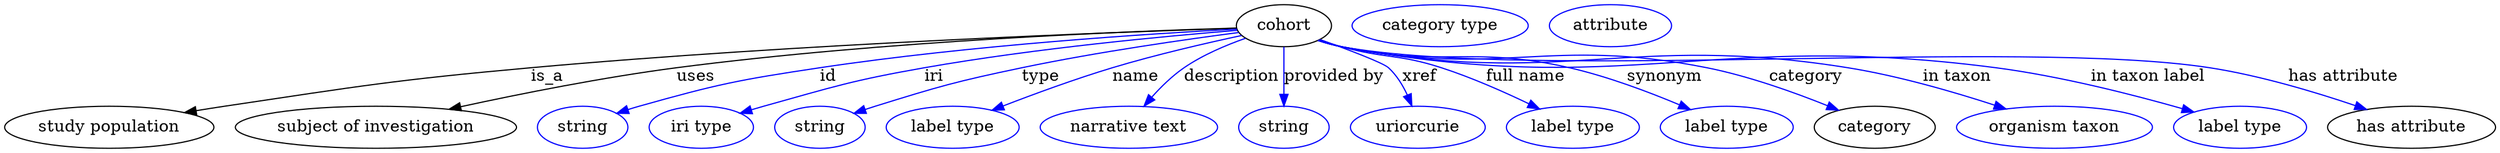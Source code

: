 digraph {
	graph [bb="0,0,2120.5,123"];
	node [label="\N"];
	cohort	[height=0.5,
		label=cohort,
		pos="1089,105",
		width=1.1193];
	"study population"	[height=0.5,
		pos="89.042,18",
		width=2.4734];
	cohort -> "study population"	[label=is_a,
		lp="463.04,61.5",
		pos="e,153.02,30.539 1048.9,102.79 947.96,99.535 675.41,89.42 449.04,69 332.15,58.456 303.11,53.368 187.04,36 179.21,34.828 171.04,33.531 \
162.9,32.19"];
	"subject of investigation"	[height=0.5,
		pos="316.04,18",
		width=3.3219];
	cohort -> "subject of investigation"	[label=uses,
		lp="589.54,61.5",
		pos="e,378.53,33.419 1048.7,102.97 961.59,100.38 749.33,92.036 573.04,69 510.29,60.8 439.79,46.732 388.52,35.603"];
	id	[color=blue,
		height=0.5,
		label=string,
		pos="492.04,18",
		width=1.0652];
	cohort -> id	[color=blue,
		label=id,
		lp="702.04,61.5",
		pos="e,521.04,29.954 1049.1,102.06 977.79,98.227 823.73,88.342 695.04,69 625.39,58.531 607.83,55.131 540.04,36 536.94,35.124 533.74,34.151 \
530.54,33.129",
		style=solid];
	iri	[color=blue,
		height=0.5,
		label="iri type",
		pos="593.04,18",
		width=1.2277];
	cohort -> iri	[color=blue,
		label=iri,
		lp="791.04,61.5",
		pos="e,626.35,29.87 1049.7,101.07 991.22,96.366 878.07,85.896 783.04,69 721.8,58.112 706.96,52.681 647.04,36 643.47,35.006 639.78,33.935 \
636.08,32.833",
		style=solid];
	type	[color=blue,
		height=0.5,
		label=string,
		pos="694.04,18",
		width=1.0652];
	cohort -> type	[color=blue,
		label=type,
		lp="882.04,61.5",
		pos="e,722.99,29.926 1050.5,99.178 1005.9,93.307 930.28,82.484 866.04,69 809.81,57.197 795.89,53.122 741.04,36 738.29,35.139 735.45,34.215 \
732.61,33.259",
		style=solid];
	name	[color=blue,
		height=0.5,
		label="label type",
		pos="807.04,18",
		width=1.5707];
	cohort -> name	[color=blue,
		label=name,
		lp="963.04,61.5",
		pos="e,840.48,32.541 1053.3,96.662 1023.6,90.258 980.22,80.247 943.04,69 911.41,59.43 876.43,46.515 849.87,36.209",
		style=solid];
	description	[color=blue,
		height=0.5,
		label="narrative text",
		pos="957.04,18",
		width=2.0943];
	cohort -> description	[color=blue,
		label=description,
		lp="1044.5,61.5",
		pos="e,969.94,36.071 1056.3,94.208 1039.8,88.377 1019.9,79.959 1004,69 993.98,62.064 984.43,52.657 976.61,43.873",
		style=solid];
	"provided by"	[color=blue,
		height=0.5,
		label=string,
		pos="1089,18",
		width=1.0652];
	cohort -> "provided by"	[color=blue,
		label="provided by",
		lp="1131.5,61.5",
		pos="e,1089,36.175 1089,86.799 1089,75.163 1089,59.548 1089,46.237",
		style=solid];
	xref	[color=blue,
		height=0.5,
		label=uriorcurie,
		pos="1203,18",
		width=1.5887];
	cohort -> xref	[color=blue,
		label=xref,
		lp="1204.5,61.5",
		pos="e,1198,36.263 1119.8,93.129 1143.7,84.496 1173.4,73.202 1178,69 1184.9,62.691 1190.2,54.052 1194,45.729",
		style=solid];
	"full name"	[color=blue,
		height=0.5,
		label="label type",
		pos="1335,18",
		width=1.5707];
	cohort -> "full name"	[color=blue,
		label="full name",
		lp="1294.5,61.5",
		pos="e,1306.7,33.665 1119.2,92.882 1125.4,90.784 1131.9,88.713 1138,87 1175.2,76.651 1186.3,80.937 1223,69 1248.6,60.685 1276.2,48.404 \
1297.6,38.094",
		style=solid];
	synonym	[color=blue,
		height=0.5,
		label="label type",
		pos="1466,18",
		width=1.5707];
	cohort -> synonym	[color=blue,
		label=synonym,
		lp="1413,61.5",
		pos="e,1435.1,33.231 1118.3,92.578 1124.7,90.425 1131.5,88.41 1138,87 1222.7,68.675 1247.6,88.305 1332,69 1364.5,61.58 1399.7,48.223 \
1425.9,37.18",
		style=solid];
	category	[height=0.5,
		pos="1592,18",
		width=1.4263];
	cohort -> category	[color=blue,
		label=category,
		lp="1533.5,61.5",
		pos="e,1561.5,32.48 1118.2,92.407 1124.7,90.264 1131.5,88.297 1138,87 1273.8,60.053 1313.3,96.111 1449,69 1484.8,61.859 1523.8,47.787 \
1552,36.385",
		style=solid];
	"in taxon"	[color=blue,
		height=0.5,
		label="organism taxon",
		pos="1745,18",
		width=2.3109];
	cohort -> "in taxon"	[color=blue,
		label="in taxon",
		lp="1662,61.5",
		pos="e,1703.7,33.731 1117.9,92.414 1124.5,90.242 1131.4,88.261 1138,87 1326.4,51.198 1379.7,99.406 1569,69 1611.9,62.122 1659.1,48.36 \
1693.8,37.012",
		style=solid];
	"in taxon label"	[color=blue,
		height=0.5,
		label="label type",
		pos="1903,18",
		width=1.5707];
	cohort -> "in taxon label"	[color=blue,
		label="in taxon label",
		lp="1824.5,61.5",
		pos="e,1863.6,31.111 1117.9,92.367 1124.4,90.198 1131.4,88.23 1138,87 1381.6,41.896 1449.5,101.19 1695,69 1750.3,61.761 1812.2,45.843 \
1854,33.9",
		style=solid];
	"has attribute"	[height=0.5,
		pos="2049,18",
		width=1.9859];
	cohort -> "has attribute"	[color=blue,
		label="has attribute",
		lp="1991,61.5",
		pos="e,2010.8,33.233 1117.9,92.327 1124.4,90.161 1131.4,88.203 1138,87 1299.7,57.728 1714.7,94.137 1877,69 1919.8,62.373 1967,48.161 \
2001.1,36.577",
		style=solid];
	"named thing_category"	[color=blue,
		height=0.5,
		label="category type",
		pos="1222,105",
		width=2.0762];
	"organismal entity_has attribute"	[color=blue,
		height=0.5,
		label=attribute,
		pos="1367,105",
		width=1.4443];
}
